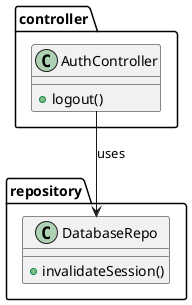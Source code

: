 @startuml
package controller {
    class AuthController {
        +logout()
    }
}

package repository {
    class DatabaseRepo {
        +invalidateSession()
    }
}

AuthController --> DatabaseRepo : uses
@enduml